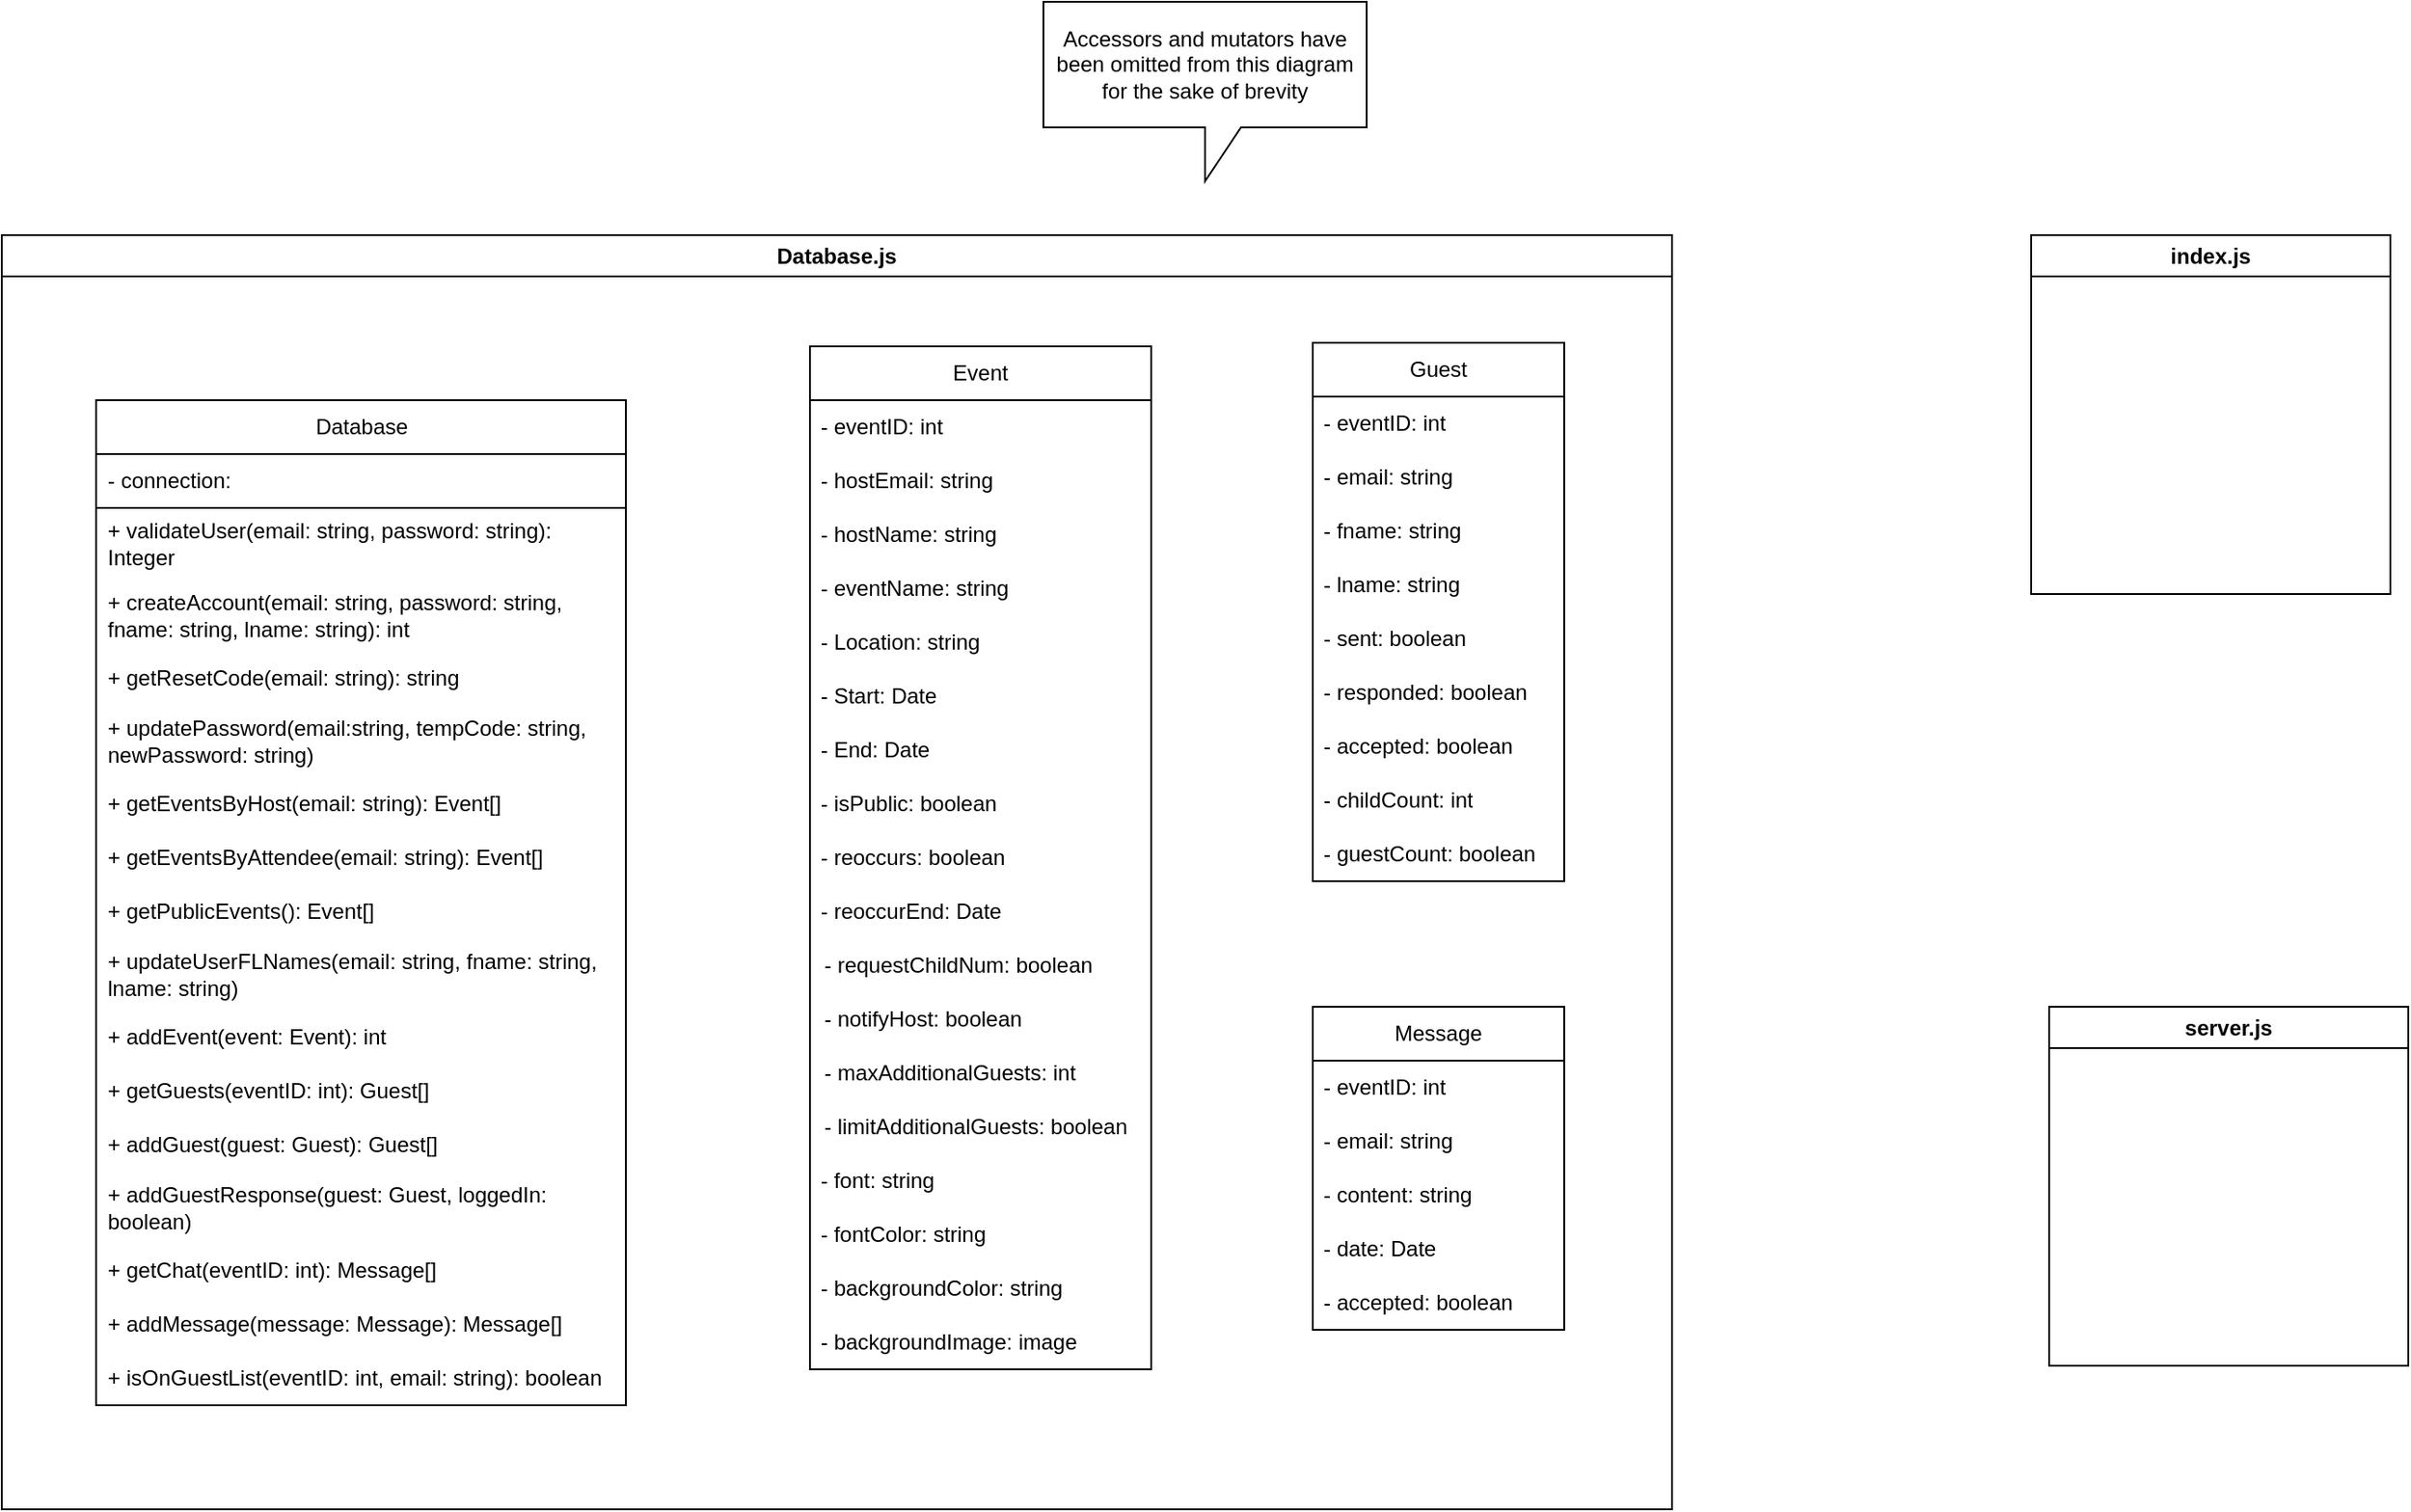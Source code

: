<mxfile version="24.7.16">
  <diagram name="Page-1" id="CSr0-xxzhdulide7Oy_S">
    <mxGraphModel dx="1466" dy="989" grid="1" gridSize="10" guides="1" tooltips="1" connect="1" arrows="1" fold="1" page="1" pageScale="1" pageWidth="1700" pageHeight="1100" math="0" shadow="0">
      <root>
        <mxCell id="0" />
        <mxCell id="1" parent="0" />
        <mxCell id="ZCMRn5ar2wK1mYu21y1M-2" value="Database.js" style="swimlane;whiteSpace=wrap;html=1;" vertex="1" parent="1">
          <mxGeometry x="120" y="200" width="930" height="710" as="geometry">
            <mxRectangle x="50" y="15" width="100" height="30" as="alternateBounds" />
          </mxGeometry>
        </mxCell>
        <mxCell id="_dkzII2BD8TlYQ18vSjq-1" value="Database" style="swimlane;fontStyle=0;childLayout=stackLayout;horizontal=1;startSize=30;horizontalStack=0;resizeParent=1;resizeParentMax=0;resizeLast=0;collapsible=1;marginBottom=0;whiteSpace=wrap;html=1;" parent="ZCMRn5ar2wK1mYu21y1M-2" vertex="1">
          <mxGeometry x="52.5" y="92" width="295" height="560" as="geometry" />
        </mxCell>
        <mxCell id="_dkzII2BD8TlYQ18vSjq-4" value="- connection:" style="text;strokeColor=default;fillColor=none;align=left;verticalAlign=middle;spacingLeft=4;spacingRight=4;overflow=hidden;points=[[0,0.5],[1,0.5]];portConstraint=eastwest;rotatable=0;whiteSpace=wrap;html=1;" parent="_dkzII2BD8TlYQ18vSjq-1" vertex="1">
          <mxGeometry y="30" width="295" height="30" as="geometry" />
        </mxCell>
        <mxCell id="_dkzII2BD8TlYQ18vSjq-7" value="+ validateUser(email: string, password: string): Integer" style="text;align=left;verticalAlign=middle;spacingLeft=4;spacingRight=4;overflow=hidden;points=[[0,0.5],[1,0.5]];portConstraint=eastwest;rotatable=0;whiteSpace=wrap;html=1;strokeColor=none;" parent="_dkzII2BD8TlYQ18vSjq-1" vertex="1">
          <mxGeometry y="60" width="295" height="40" as="geometry" />
        </mxCell>
        <mxCell id="_dkzII2BD8TlYQ18vSjq-8" value="+ createAccount(email: string, password: string, fname: string, lname: string): int" style="text;align=left;verticalAlign=middle;spacingLeft=4;spacingRight=4;overflow=hidden;points=[[0,0.5],[1,0.5]];portConstraint=eastwest;rotatable=0;whiteSpace=wrap;html=1;strokeColor=none;" parent="_dkzII2BD8TlYQ18vSjq-1" vertex="1">
          <mxGeometry y="100" width="295" height="40" as="geometry" />
        </mxCell>
        <mxCell id="_dkzII2BD8TlYQ18vSjq-9" value="+ getResetCode(email: string): string" style="text;align=left;verticalAlign=middle;spacingLeft=4;spacingRight=4;overflow=hidden;points=[[0,0.5],[1,0.5]];portConstraint=eastwest;rotatable=0;whiteSpace=wrap;html=1;strokeColor=none;" parent="_dkzII2BD8TlYQ18vSjq-1" vertex="1">
          <mxGeometry y="140" width="295" height="30" as="geometry" />
        </mxCell>
        <mxCell id="_dkzII2BD8TlYQ18vSjq-10" value="+ updatePassword(email:string, tempCode: string, newPassword: string)" style="text;align=left;verticalAlign=middle;spacingLeft=4;spacingRight=4;overflow=hidden;points=[[0,0.5],[1,0.5]];portConstraint=eastwest;rotatable=0;whiteSpace=wrap;html=1;strokeColor=none;" parent="_dkzII2BD8TlYQ18vSjq-1" vertex="1">
          <mxGeometry y="170" width="295" height="40" as="geometry" />
        </mxCell>
        <mxCell id="_dkzII2BD8TlYQ18vSjq-11" value="+ getEventsByHost(email: string): Event[]" style="text;align=left;verticalAlign=middle;spacingLeft=4;spacingRight=4;overflow=hidden;points=[[0,0.5],[1,0.5]];portConstraint=eastwest;rotatable=0;whiteSpace=wrap;html=1;strokeColor=none;" parent="_dkzII2BD8TlYQ18vSjq-1" vertex="1">
          <mxGeometry y="210" width="295" height="30" as="geometry" />
        </mxCell>
        <mxCell id="_dkzII2BD8TlYQ18vSjq-12" value="+ getEventsByAttendee(email: string): Event[]" style="text;align=left;verticalAlign=middle;spacingLeft=4;spacingRight=4;overflow=hidden;points=[[0,0.5],[1,0.5]];portConstraint=eastwest;rotatable=0;whiteSpace=wrap;html=1;strokeColor=none;" parent="_dkzII2BD8TlYQ18vSjq-1" vertex="1">
          <mxGeometry y="240" width="295" height="30" as="geometry" />
        </mxCell>
        <mxCell id="_dkzII2BD8TlYQ18vSjq-13" value="+ getPublicEvents(): Event[]" style="text;align=left;verticalAlign=middle;spacingLeft=4;spacingRight=4;overflow=hidden;points=[[0,0.5],[1,0.5]];portConstraint=eastwest;rotatable=0;whiteSpace=wrap;html=1;strokeColor=none;" parent="_dkzII2BD8TlYQ18vSjq-1" vertex="1">
          <mxGeometry y="270" width="295" height="30" as="geometry" />
        </mxCell>
        <mxCell id="_dkzII2BD8TlYQ18vSjq-14" value="+ updateUserFLNames(email: string, fname: string, lname: string)" style="text;align=left;verticalAlign=middle;spacingLeft=4;spacingRight=4;overflow=hidden;points=[[0,0.5],[1,0.5]];portConstraint=eastwest;rotatable=0;whiteSpace=wrap;html=1;strokeColor=none;" parent="_dkzII2BD8TlYQ18vSjq-1" vertex="1">
          <mxGeometry y="300" width="295" height="40" as="geometry" />
        </mxCell>
        <mxCell id="_dkzII2BD8TlYQ18vSjq-16" value="+ addEvent(event: Event): int" style="text;align=left;verticalAlign=middle;spacingLeft=4;spacingRight=4;overflow=hidden;points=[[0,0.5],[1,0.5]];portConstraint=eastwest;rotatable=0;whiteSpace=wrap;html=1;strokeColor=none;" parent="_dkzII2BD8TlYQ18vSjq-1" vertex="1">
          <mxGeometry y="340" width="295" height="30" as="geometry" />
        </mxCell>
        <mxCell id="_dkzII2BD8TlYQ18vSjq-17" value="+ getGuests(eventID: int): Guest[]" style="text;align=left;verticalAlign=middle;spacingLeft=4;spacingRight=4;overflow=hidden;points=[[0,0.5],[1,0.5]];portConstraint=eastwest;rotatable=0;whiteSpace=wrap;html=1;strokeColor=none;" parent="_dkzII2BD8TlYQ18vSjq-1" vertex="1">
          <mxGeometry y="370" width="295" height="30" as="geometry" />
        </mxCell>
        <mxCell id="_dkzII2BD8TlYQ18vSjq-15" value="+ addGuest(guest: Guest): Guest[]" style="text;align=left;verticalAlign=middle;spacingLeft=4;spacingRight=4;overflow=hidden;points=[[0,0.5],[1,0.5]];portConstraint=eastwest;rotatable=0;whiteSpace=wrap;html=1;strokeColor=none;" parent="_dkzII2BD8TlYQ18vSjq-1" vertex="1">
          <mxGeometry y="400" width="295" height="30" as="geometry" />
        </mxCell>
        <mxCell id="_dkzII2BD8TlYQ18vSjq-18" value="+ addGuestResponse(guest: Guest, loggedIn: boolean)" style="text;align=left;verticalAlign=middle;spacingLeft=4;spacingRight=4;overflow=hidden;points=[[0,0.5],[1,0.5]];portConstraint=eastwest;rotatable=0;whiteSpace=wrap;html=1;strokeColor=none;" parent="_dkzII2BD8TlYQ18vSjq-1" vertex="1">
          <mxGeometry y="430" width="295" height="40" as="geometry" />
        </mxCell>
        <mxCell id="_dkzII2BD8TlYQ18vSjq-19" value="+ getChat(eventID: int): Message[]" style="text;align=left;verticalAlign=middle;spacingLeft=4;spacingRight=4;overflow=hidden;points=[[0,0.5],[1,0.5]];portConstraint=eastwest;rotatable=0;whiteSpace=wrap;html=1;strokeColor=none;" parent="_dkzII2BD8TlYQ18vSjq-1" vertex="1">
          <mxGeometry y="470" width="295" height="30" as="geometry" />
        </mxCell>
        <mxCell id="ZCMRn5ar2wK1mYu21y1M-72" value="+ addMessage(message: Message): Message[]" style="text;align=left;verticalAlign=middle;spacingLeft=4;spacingRight=4;overflow=hidden;points=[[0,0.5],[1,0.5]];portConstraint=eastwest;rotatable=0;whiteSpace=wrap;html=1;strokeColor=none;" vertex="1" parent="_dkzII2BD8TlYQ18vSjq-1">
          <mxGeometry y="500" width="295" height="30" as="geometry" />
        </mxCell>
        <mxCell id="_dkzII2BD8TlYQ18vSjq-20" value="+ isOnGuestList(eventID: int, email: string): boolean" style="text;align=left;verticalAlign=middle;spacingLeft=4;spacingRight=4;overflow=hidden;points=[[0,0.5],[1,0.5]];portConstraint=eastwest;rotatable=0;whiteSpace=wrap;html=1;strokeColor=none;" parent="_dkzII2BD8TlYQ18vSjq-1" vertex="1">
          <mxGeometry y="530" width="295" height="30" as="geometry" />
        </mxCell>
        <mxCell id="ZCMRn5ar2wK1mYu21y1M-24" value="Event" style="swimlane;fontStyle=0;childLayout=stackLayout;horizontal=1;startSize=30;horizontalStack=0;resizeParent=1;resizeParentMax=0;resizeLast=0;collapsible=1;marginBottom=0;whiteSpace=wrap;html=1;" vertex="1" parent="ZCMRn5ar2wK1mYu21y1M-2">
          <mxGeometry x="450" y="62" width="190" height="570" as="geometry">
            <mxRectangle x="70" y="45" width="70" height="30" as="alternateBounds" />
          </mxGeometry>
        </mxCell>
        <mxCell id="ZCMRn5ar2wK1mYu21y1M-25" value="- eventID: int" style="text;strokeColor=none;fillColor=none;align=left;verticalAlign=middle;spacingLeft=4;spacingRight=4;overflow=hidden;points=[[0,0.5],[1,0.5]];portConstraint=eastwest;rotatable=0;whiteSpace=wrap;html=1;" vertex="1" parent="ZCMRn5ar2wK1mYu21y1M-24">
          <mxGeometry y="30" width="190" height="30" as="geometry" />
        </mxCell>
        <mxCell id="ZCMRn5ar2wK1mYu21y1M-26" value="- hostEmail: string" style="text;strokeColor=none;fillColor=none;align=left;verticalAlign=middle;spacingLeft=4;spacingRight=4;overflow=hidden;points=[[0,0.5],[1,0.5]];portConstraint=eastwest;rotatable=0;whiteSpace=wrap;html=1;" vertex="1" parent="ZCMRn5ar2wK1mYu21y1M-24">
          <mxGeometry y="60" width="190" height="30" as="geometry" />
        </mxCell>
        <mxCell id="ZCMRn5ar2wK1mYu21y1M-43" value="- hostName: string" style="text;strokeColor=none;fillColor=none;align=left;verticalAlign=middle;spacingLeft=4;spacingRight=4;overflow=hidden;points=[[0,0.5],[1,0.5]];portConstraint=eastwest;rotatable=0;whiteSpace=wrap;html=1;" vertex="1" parent="ZCMRn5ar2wK1mYu21y1M-24">
          <mxGeometry y="90" width="190" height="30" as="geometry" />
        </mxCell>
        <mxCell id="ZCMRn5ar2wK1mYu21y1M-27" value="- eventName: string" style="text;strokeColor=none;fillColor=none;align=left;verticalAlign=middle;spacingLeft=4;spacingRight=4;overflow=hidden;points=[[0,0.5],[1,0.5]];portConstraint=eastwest;rotatable=0;whiteSpace=wrap;html=1;" vertex="1" parent="ZCMRn5ar2wK1mYu21y1M-24">
          <mxGeometry y="120" width="190" height="30" as="geometry" />
        </mxCell>
        <mxCell id="ZCMRn5ar2wK1mYu21y1M-29" value="- Location: string" style="text;strokeColor=none;fillColor=none;align=left;verticalAlign=middle;spacingLeft=4;spacingRight=4;overflow=hidden;points=[[0,0.5],[1,0.5]];portConstraint=eastwest;rotatable=0;whiteSpace=wrap;html=1;" vertex="1" parent="ZCMRn5ar2wK1mYu21y1M-24">
          <mxGeometry y="150" width="190" height="30" as="geometry" />
        </mxCell>
        <mxCell id="ZCMRn5ar2wK1mYu21y1M-30" value="- Start: Date" style="text;strokeColor=none;fillColor=none;align=left;verticalAlign=middle;spacingLeft=4;spacingRight=4;overflow=hidden;points=[[0,0.5],[1,0.5]];portConstraint=eastwest;rotatable=0;whiteSpace=wrap;html=1;" vertex="1" parent="ZCMRn5ar2wK1mYu21y1M-24">
          <mxGeometry y="180" width="190" height="30" as="geometry" />
        </mxCell>
        <mxCell id="ZCMRn5ar2wK1mYu21y1M-31" value="- End: Date" style="text;strokeColor=none;fillColor=none;align=left;verticalAlign=middle;spacingLeft=4;spacingRight=4;overflow=hidden;points=[[0,0.5],[1,0.5]];portConstraint=eastwest;rotatable=0;whiteSpace=wrap;html=1;" vertex="1" parent="ZCMRn5ar2wK1mYu21y1M-24">
          <mxGeometry y="210" width="190" height="30" as="geometry" />
        </mxCell>
        <mxCell id="ZCMRn5ar2wK1mYu21y1M-32" value="- isPublic: boolean" style="text;strokeColor=none;fillColor=none;align=left;verticalAlign=middle;spacingLeft=4;spacingRight=4;overflow=hidden;points=[[0,0.5],[1,0.5]];portConstraint=eastwest;rotatable=0;whiteSpace=wrap;html=1;" vertex="1" parent="ZCMRn5ar2wK1mYu21y1M-24">
          <mxGeometry y="240" width="190" height="30" as="geometry" />
        </mxCell>
        <mxCell id="ZCMRn5ar2wK1mYu21y1M-33" value="- reoccurs: boolean" style="text;strokeColor=none;fillColor=none;align=left;verticalAlign=middle;spacingLeft=4;spacingRight=4;overflow=hidden;points=[[0,0.5],[1,0.5]];portConstraint=eastwest;rotatable=0;whiteSpace=wrap;html=1;" vertex="1" parent="ZCMRn5ar2wK1mYu21y1M-24">
          <mxGeometry y="270" width="190" height="30" as="geometry" />
        </mxCell>
        <mxCell id="ZCMRn5ar2wK1mYu21y1M-34" value="- reoccurEnd: Date" style="text;strokeColor=none;fillColor=none;align=left;verticalAlign=middle;spacingLeft=4;spacingRight=4;overflow=hidden;points=[[0,0.5],[1,0.5]];portConstraint=eastwest;rotatable=0;whiteSpace=wrap;html=1;" vertex="1" parent="ZCMRn5ar2wK1mYu21y1M-24">
          <mxGeometry y="300" width="190" height="30" as="geometry" />
        </mxCell>
        <mxCell id="ZCMRn5ar2wK1mYu21y1M-49" value="- requestChildNum: boolean" style="shape=partialRectangle;connectable=0;fillColor=none;top=0;left=0;bottom=0;right=0;align=left;spacingLeft=6;overflow=hidden;whiteSpace=wrap;html=1;" vertex="1" parent="ZCMRn5ar2wK1mYu21y1M-24">
          <mxGeometry y="330" width="190" height="30" as="geometry">
            <mxRectangle width="260" height="30" as="alternateBounds" />
          </mxGeometry>
        </mxCell>
        <mxCell id="ZCMRn5ar2wK1mYu21y1M-52" value="- notifyHost: boolean" style="shape=partialRectangle;connectable=0;fillColor=none;top=0;left=0;bottom=0;right=0;align=left;spacingLeft=6;overflow=hidden;whiteSpace=wrap;html=1;" vertex="1" parent="ZCMRn5ar2wK1mYu21y1M-24">
          <mxGeometry y="360" width="190" height="30" as="geometry">
            <mxRectangle width="260" height="30" as="alternateBounds" />
          </mxGeometry>
        </mxCell>
        <mxCell id="ZCMRn5ar2wK1mYu21y1M-51" value="- maxAdditionalGuests: int" style="shape=partialRectangle;connectable=0;fillColor=none;top=0;left=0;bottom=0;right=0;align=left;spacingLeft=6;overflow=hidden;whiteSpace=wrap;html=1;" vertex="1" parent="ZCMRn5ar2wK1mYu21y1M-24">
          <mxGeometry y="390" width="190" height="30" as="geometry">
            <mxRectangle width="260" height="30" as="alternateBounds" />
          </mxGeometry>
        </mxCell>
        <mxCell id="ZCMRn5ar2wK1mYu21y1M-50" value="- limitAdditionalGuests: boolean" style="shape=partialRectangle;connectable=0;fillColor=none;top=0;left=0;bottom=0;right=0;align=left;spacingLeft=6;overflow=hidden;whiteSpace=wrap;html=1;" vertex="1" parent="ZCMRn5ar2wK1mYu21y1M-24">
          <mxGeometry y="420" width="190" height="30" as="geometry">
            <mxRectangle width="260" height="30" as="alternateBounds" />
          </mxGeometry>
        </mxCell>
        <mxCell id="ZCMRn5ar2wK1mYu21y1M-60" value="- font: string" style="text;strokeColor=none;fillColor=none;align=left;verticalAlign=middle;spacingLeft=4;spacingRight=4;overflow=hidden;points=[[0,0.5],[1,0.5]];portConstraint=eastwest;rotatable=0;whiteSpace=wrap;html=1;" vertex="1" parent="ZCMRn5ar2wK1mYu21y1M-24">
          <mxGeometry y="450" width="190" height="30" as="geometry" />
        </mxCell>
        <mxCell id="ZCMRn5ar2wK1mYu21y1M-59" value="- fontColor: string" style="text;strokeColor=none;fillColor=none;align=left;verticalAlign=middle;spacingLeft=4;spacingRight=4;overflow=hidden;points=[[0,0.5],[1,0.5]];portConstraint=eastwest;rotatable=0;whiteSpace=wrap;html=1;" vertex="1" parent="ZCMRn5ar2wK1mYu21y1M-24">
          <mxGeometry y="480" width="190" height="30" as="geometry" />
        </mxCell>
        <mxCell id="ZCMRn5ar2wK1mYu21y1M-58" value="- backgroundColor: string" style="text;strokeColor=none;fillColor=none;align=left;verticalAlign=middle;spacingLeft=4;spacingRight=4;overflow=hidden;points=[[0,0.5],[1,0.5]];portConstraint=eastwest;rotatable=0;whiteSpace=wrap;html=1;" vertex="1" parent="ZCMRn5ar2wK1mYu21y1M-24">
          <mxGeometry y="510" width="190" height="30" as="geometry" />
        </mxCell>
        <mxCell id="ZCMRn5ar2wK1mYu21y1M-57" value="- backgroundImage: image" style="text;strokeColor=none;fillColor=none;align=left;verticalAlign=middle;spacingLeft=4;spacingRight=4;overflow=hidden;points=[[0,0.5],[1,0.5]];portConstraint=eastwest;rotatable=0;whiteSpace=wrap;html=1;" vertex="1" parent="ZCMRn5ar2wK1mYu21y1M-24">
          <mxGeometry y="540" width="190" height="30" as="geometry" />
        </mxCell>
        <mxCell id="_dkzII2BD8TlYQ18vSjq-22" value="Guest" style="swimlane;fontStyle=0;childLayout=stackLayout;horizontal=1;startSize=30;horizontalStack=0;resizeParent=1;resizeParentMax=0;resizeLast=0;collapsible=1;marginBottom=0;whiteSpace=wrap;html=1;" parent="ZCMRn5ar2wK1mYu21y1M-2" vertex="1">
          <mxGeometry x="730" y="60" width="140" height="300" as="geometry">
            <mxRectangle x="300" y="115" width="70" height="30" as="alternateBounds" />
          </mxGeometry>
        </mxCell>
        <mxCell id="_dkzII2BD8TlYQ18vSjq-23" value="- eventID: int" style="text;strokeColor=none;fillColor=none;align=left;verticalAlign=middle;spacingLeft=4;spacingRight=4;overflow=hidden;points=[[0,0.5],[1,0.5]];portConstraint=eastwest;rotatable=0;whiteSpace=wrap;html=1;" parent="_dkzII2BD8TlYQ18vSjq-22" vertex="1">
          <mxGeometry y="30" width="140" height="30" as="geometry" />
        </mxCell>
        <mxCell id="_dkzII2BD8TlYQ18vSjq-24" value="- email: string" style="text;align=left;verticalAlign=middle;spacingLeft=4;spacingRight=4;overflow=hidden;points=[[0,0.5],[1,0.5]];portConstraint=eastwest;rotatable=0;whiteSpace=wrap;html=1;fixDash=0;strokeColor=none;" parent="_dkzII2BD8TlYQ18vSjq-22" vertex="1">
          <mxGeometry y="60" width="140" height="30" as="geometry" />
        </mxCell>
        <mxCell id="ZCMRn5ar2wK1mYu21y1M-6" value="- fname: string" style="text;align=left;verticalAlign=middle;spacingLeft=4;spacingRight=4;overflow=hidden;points=[[0,0.5],[1,0.5]];portConstraint=eastwest;rotatable=0;whiteSpace=wrap;html=1;fixDash=0;strokeColor=none;" vertex="1" parent="_dkzII2BD8TlYQ18vSjq-22">
          <mxGeometry y="90" width="140" height="30" as="geometry" />
        </mxCell>
        <mxCell id="ZCMRn5ar2wK1mYu21y1M-7" value="- lname: string" style="text;align=left;verticalAlign=middle;spacingLeft=4;spacingRight=4;overflow=hidden;points=[[0,0.5],[1,0.5]];portConstraint=eastwest;rotatable=0;whiteSpace=wrap;html=1;fixDash=0;strokeColor=none;" vertex="1" parent="_dkzII2BD8TlYQ18vSjq-22">
          <mxGeometry y="120" width="140" height="30" as="geometry" />
        </mxCell>
        <mxCell id="ZCMRn5ar2wK1mYu21y1M-61" value="- sent: boolean" style="text;align=left;verticalAlign=middle;spacingLeft=4;spacingRight=4;overflow=hidden;points=[[0,0.5],[1,0.5]];portConstraint=eastwest;rotatable=0;whiteSpace=wrap;html=1;fixDash=0;strokeColor=none;" vertex="1" parent="_dkzII2BD8TlYQ18vSjq-22">
          <mxGeometry y="150" width="140" height="30" as="geometry" />
        </mxCell>
        <mxCell id="_dkzII2BD8TlYQ18vSjq-25" value="- responded: boolean" style="text;strokeColor=none;fillColor=none;align=left;verticalAlign=middle;spacingLeft=4;spacingRight=4;overflow=hidden;points=[[0,0.5],[1,0.5]];portConstraint=eastwest;rotatable=0;whiteSpace=wrap;html=1;" parent="_dkzII2BD8TlYQ18vSjq-22" vertex="1">
          <mxGeometry y="180" width="140" height="30" as="geometry" />
        </mxCell>
        <mxCell id="ZCMRn5ar2wK1mYu21y1M-5" value="- accepted: boolean" style="text;strokeColor=none;fillColor=none;align=left;verticalAlign=middle;spacingLeft=4;spacingRight=4;overflow=hidden;points=[[0,0.5],[1,0.5]];portConstraint=eastwest;rotatable=0;whiteSpace=wrap;html=1;" vertex="1" parent="_dkzII2BD8TlYQ18vSjq-22">
          <mxGeometry y="210" width="140" height="30" as="geometry" />
        </mxCell>
        <mxCell id="ZCMRn5ar2wK1mYu21y1M-3" value="- childCount: int" style="text;strokeColor=none;fillColor=none;align=left;verticalAlign=middle;spacingLeft=4;spacingRight=4;overflow=hidden;points=[[0,0.5],[1,0.5]];portConstraint=eastwest;rotatable=0;whiteSpace=wrap;html=1;" vertex="1" parent="_dkzII2BD8TlYQ18vSjq-22">
          <mxGeometry y="240" width="140" height="30" as="geometry" />
        </mxCell>
        <mxCell id="ZCMRn5ar2wK1mYu21y1M-4" value="- guestCount: boolean" style="text;strokeColor=none;fillColor=none;align=left;verticalAlign=middle;spacingLeft=4;spacingRight=4;overflow=hidden;points=[[0,0.5],[1,0.5]];portConstraint=eastwest;rotatable=0;whiteSpace=wrap;html=1;" vertex="1" parent="_dkzII2BD8TlYQ18vSjq-22">
          <mxGeometry y="270" width="140" height="30" as="geometry" />
        </mxCell>
        <mxCell id="ZCMRn5ar2wK1mYu21y1M-73" value="Message" style="swimlane;fontStyle=0;childLayout=stackLayout;horizontal=1;startSize=30;horizontalStack=0;resizeParent=1;resizeParentMax=0;resizeLast=0;collapsible=1;marginBottom=0;whiteSpace=wrap;html=1;" vertex="1" parent="ZCMRn5ar2wK1mYu21y1M-2">
          <mxGeometry x="730" y="430" width="140" height="180" as="geometry" />
        </mxCell>
        <mxCell id="ZCMRn5ar2wK1mYu21y1M-74" value="- eventID: int" style="text;strokeColor=none;fillColor=none;align=left;verticalAlign=middle;spacingLeft=4;spacingRight=4;overflow=hidden;points=[[0,0.5],[1,0.5]];portConstraint=eastwest;rotatable=0;whiteSpace=wrap;html=1;" vertex="1" parent="ZCMRn5ar2wK1mYu21y1M-73">
          <mxGeometry y="30" width="140" height="30" as="geometry" />
        </mxCell>
        <mxCell id="ZCMRn5ar2wK1mYu21y1M-75" value="- email: string" style="text;strokeColor=none;fillColor=none;align=left;verticalAlign=middle;spacingLeft=4;spacingRight=4;overflow=hidden;points=[[0,0.5],[1,0.5]];portConstraint=eastwest;rotatable=0;whiteSpace=wrap;html=1;" vertex="1" parent="ZCMRn5ar2wK1mYu21y1M-73">
          <mxGeometry y="60" width="140" height="30" as="geometry" />
        </mxCell>
        <mxCell id="ZCMRn5ar2wK1mYu21y1M-76" value="- content: string" style="text;strokeColor=none;fillColor=none;align=left;verticalAlign=middle;spacingLeft=4;spacingRight=4;overflow=hidden;points=[[0,0.5],[1,0.5]];portConstraint=eastwest;rotatable=0;whiteSpace=wrap;html=1;" vertex="1" parent="ZCMRn5ar2wK1mYu21y1M-73">
          <mxGeometry y="90" width="140" height="30" as="geometry" />
        </mxCell>
        <mxCell id="ZCMRn5ar2wK1mYu21y1M-77" value="- date: Date" style="text;strokeColor=none;fillColor=none;align=left;verticalAlign=middle;spacingLeft=4;spacingRight=4;overflow=hidden;points=[[0,0.5],[1,0.5]];portConstraint=eastwest;rotatable=0;whiteSpace=wrap;html=1;" vertex="1" parent="ZCMRn5ar2wK1mYu21y1M-73">
          <mxGeometry y="120" width="140" height="30" as="geometry" />
        </mxCell>
        <mxCell id="ZCMRn5ar2wK1mYu21y1M-78" value="- accepted: boolean" style="text;strokeColor=none;fillColor=none;align=left;verticalAlign=middle;spacingLeft=4;spacingRight=4;overflow=hidden;points=[[0,0.5],[1,0.5]];portConstraint=eastwest;rotatable=0;whiteSpace=wrap;html=1;" vertex="1" parent="ZCMRn5ar2wK1mYu21y1M-73">
          <mxGeometry y="150" width="140" height="30" as="geometry" />
        </mxCell>
        <mxCell id="ZCMRn5ar2wK1mYu21y1M-55" value="Accessors and mutators have been omitted from this diagram for the sake of brevity" style="shape=callout;whiteSpace=wrap;html=1;perimeter=calloutPerimeter;" vertex="1" parent="1">
          <mxGeometry x="700" y="70" width="180" height="100" as="geometry" />
        </mxCell>
        <mxCell id="ZCMRn5ar2wK1mYu21y1M-118" value="index.js" style="swimlane;whiteSpace=wrap;html=1;" vertex="1" parent="1">
          <mxGeometry x="1250" y="200" width="200" height="200" as="geometry" />
        </mxCell>
        <mxCell id="ZCMRn5ar2wK1mYu21y1M-119" value="server.js" style="swimlane;whiteSpace=wrap;html=1;" vertex="1" parent="1">
          <mxGeometry x="1260" y="630" width="200" height="200" as="geometry" />
        </mxCell>
      </root>
    </mxGraphModel>
  </diagram>
</mxfile>
